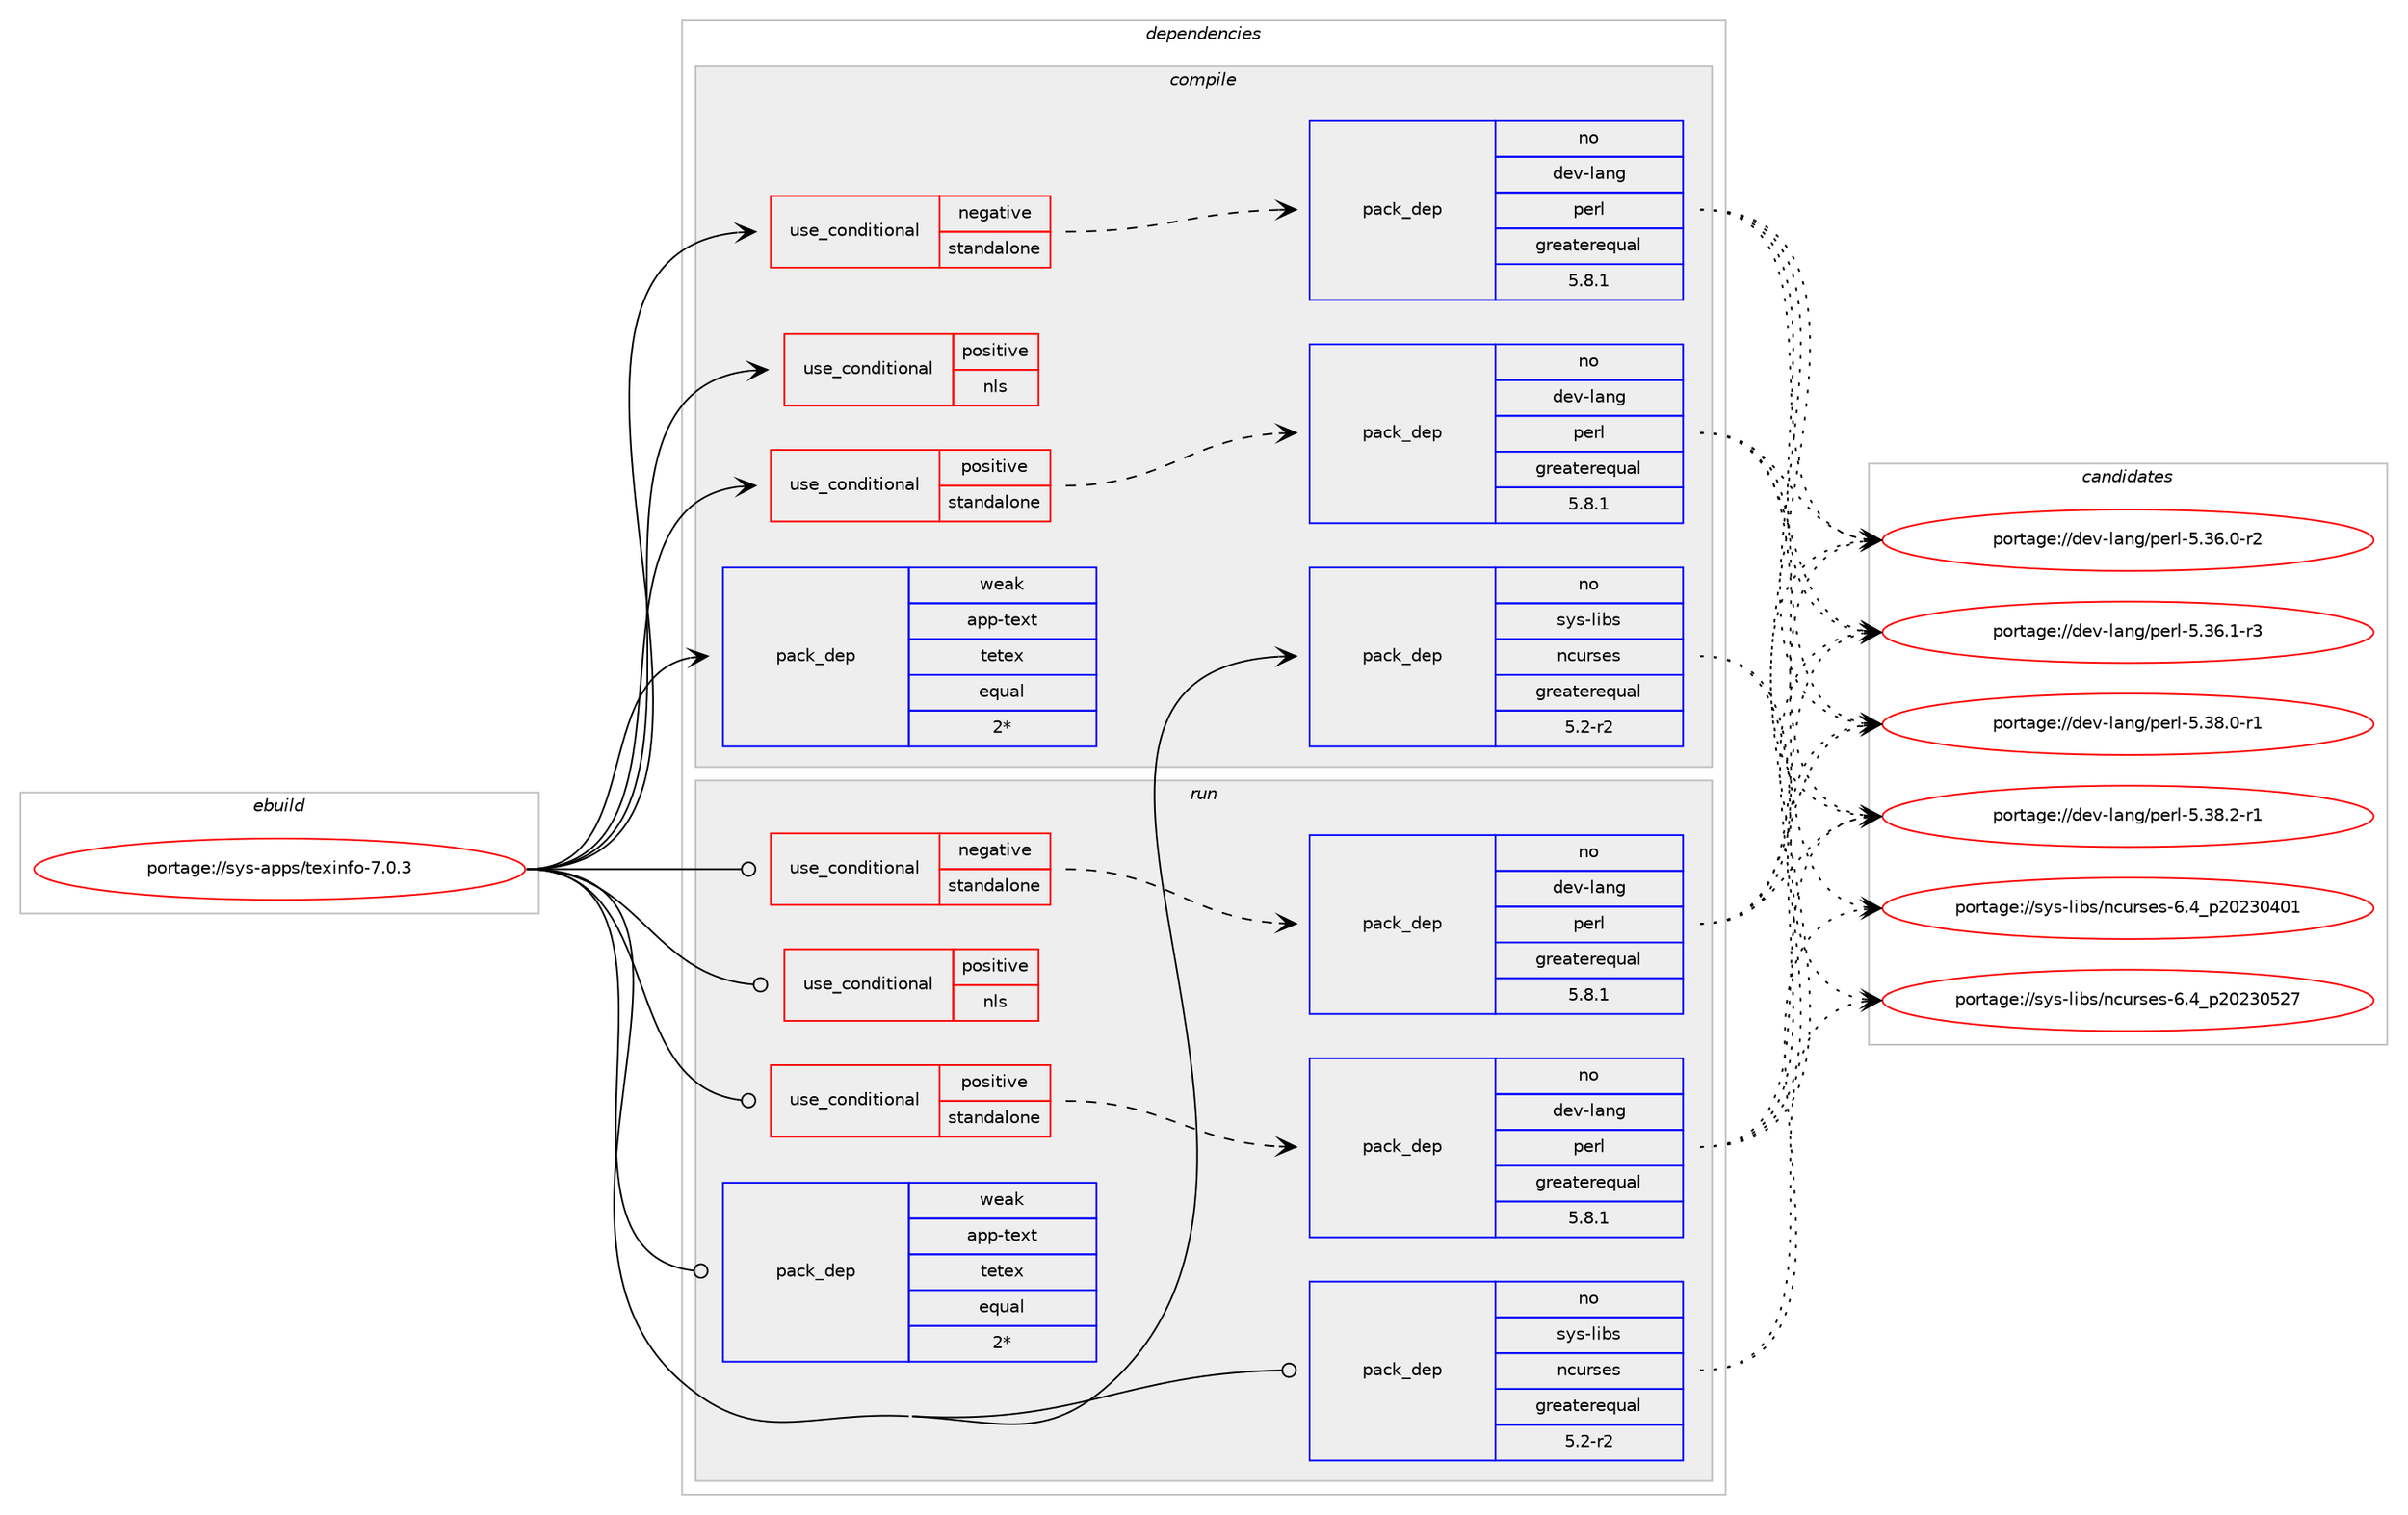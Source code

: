 digraph prolog {

# *************
# Graph options
# *************

newrank=true;
concentrate=true;
compound=true;
graph [rankdir=LR,fontname=Helvetica,fontsize=10,ranksep=1.5];#, ranksep=2.5, nodesep=0.2];
edge  [arrowhead=vee];
node  [fontname=Helvetica,fontsize=10];

# **********
# The ebuild
# **********

subgraph cluster_leftcol {
color=gray;
rank=same;
label=<<i>ebuild</i>>;
id [label="portage://sys-apps/texinfo-7.0.3", color=red, width=4, href="../sys-apps/texinfo-7.0.3.svg"];
}

# ****************
# The dependencies
# ****************

subgraph cluster_midcol {
color=gray;
label=<<i>dependencies</i>>;
subgraph cluster_compile {
fillcolor="#eeeeee";
style=filled;
label=<<i>compile</i>>;
subgraph cond13251 {
dependency19678 [label=<<TABLE BORDER="0" CELLBORDER="1" CELLSPACING="0" CELLPADDING="4"><TR><TD ROWSPAN="3" CELLPADDING="10">use_conditional</TD></TR><TR><TD>negative</TD></TR><TR><TD>standalone</TD></TR></TABLE>>, shape=none, color=red];
subgraph pack6248 {
dependency19679 [label=<<TABLE BORDER="0" CELLBORDER="1" CELLSPACING="0" CELLPADDING="4" WIDTH="220"><TR><TD ROWSPAN="6" CELLPADDING="30">pack_dep</TD></TR><TR><TD WIDTH="110">no</TD></TR><TR><TD>dev-lang</TD></TR><TR><TD>perl</TD></TR><TR><TD>greaterequal</TD></TR><TR><TD>5.8.1</TD></TR></TABLE>>, shape=none, color=blue];
}
dependency19678:e -> dependency19679:w [weight=20,style="dashed",arrowhead="vee"];
}
id:e -> dependency19678:w [weight=20,style="solid",arrowhead="vee"];
subgraph cond13252 {
dependency19680 [label=<<TABLE BORDER="0" CELLBORDER="1" CELLSPACING="0" CELLPADDING="4"><TR><TD ROWSPAN="3" CELLPADDING="10">use_conditional</TD></TR><TR><TD>positive</TD></TR><TR><TD>nls</TD></TR></TABLE>>, shape=none, color=red];
# *** BEGIN UNKNOWN DEPENDENCY TYPE (TODO) ***
# dependency19680 -> package_dependency(portage://sys-apps/texinfo-7.0.3,install,no,virtual,libintl,none,[,,],[],[])
# *** END UNKNOWN DEPENDENCY TYPE (TODO) ***

}
id:e -> dependency19680:w [weight=20,style="solid",arrowhead="vee"];
subgraph cond13253 {
dependency19681 [label=<<TABLE BORDER="0" CELLBORDER="1" CELLSPACING="0" CELLPADDING="4"><TR><TD ROWSPAN="3" CELLPADDING="10">use_conditional</TD></TR><TR><TD>positive</TD></TR><TR><TD>standalone</TD></TR></TABLE>>, shape=none, color=red];
subgraph pack6249 {
dependency19682 [label=<<TABLE BORDER="0" CELLBORDER="1" CELLSPACING="0" CELLPADDING="4" WIDTH="220"><TR><TD ROWSPAN="6" CELLPADDING="30">pack_dep</TD></TR><TR><TD WIDTH="110">no</TD></TR><TR><TD>dev-lang</TD></TR><TR><TD>perl</TD></TR><TR><TD>greaterequal</TD></TR><TR><TD>5.8.1</TD></TR></TABLE>>, shape=none, color=blue];
}
dependency19681:e -> dependency19682:w [weight=20,style="dashed",arrowhead="vee"];
}
id:e -> dependency19681:w [weight=20,style="solid",arrowhead="vee"];
subgraph pack6250 {
dependency19683 [label=<<TABLE BORDER="0" CELLBORDER="1" CELLSPACING="0" CELLPADDING="4" WIDTH="220"><TR><TD ROWSPAN="6" CELLPADDING="30">pack_dep</TD></TR><TR><TD WIDTH="110">no</TD></TR><TR><TD>sys-libs</TD></TR><TR><TD>ncurses</TD></TR><TR><TD>greaterequal</TD></TR><TR><TD>5.2-r2</TD></TR></TABLE>>, shape=none, color=blue];
}
id:e -> dependency19683:w [weight=20,style="solid",arrowhead="vee"];
# *** BEGIN UNKNOWN DEPENDENCY TYPE (TODO) ***
# id -> package_dependency(portage://sys-apps/texinfo-7.0.3,install,no,virtual,perl-Data-Dumper,none,[,,],[],[])
# *** END UNKNOWN DEPENDENCY TYPE (TODO) ***

# *** BEGIN UNKNOWN DEPENDENCY TYPE (TODO) ***
# id -> package_dependency(portage://sys-apps/texinfo-7.0.3,install,no,virtual,perl-Encode,none,[,,],[],[])
# *** END UNKNOWN DEPENDENCY TYPE (TODO) ***

subgraph pack6251 {
dependency19684 [label=<<TABLE BORDER="0" CELLBORDER="1" CELLSPACING="0" CELLPADDING="4" WIDTH="220"><TR><TD ROWSPAN="6" CELLPADDING="30">pack_dep</TD></TR><TR><TD WIDTH="110">weak</TD></TR><TR><TD>app-text</TD></TR><TR><TD>tetex</TD></TR><TR><TD>equal</TD></TR><TR><TD>2*</TD></TR></TABLE>>, shape=none, color=blue];
}
id:e -> dependency19684:w [weight=20,style="solid",arrowhead="vee"];
}
subgraph cluster_compileandrun {
fillcolor="#eeeeee";
style=filled;
label=<<i>compile and run</i>>;
}
subgraph cluster_run {
fillcolor="#eeeeee";
style=filled;
label=<<i>run</i>>;
subgraph cond13254 {
dependency19685 [label=<<TABLE BORDER="0" CELLBORDER="1" CELLSPACING="0" CELLPADDING="4"><TR><TD ROWSPAN="3" CELLPADDING="10">use_conditional</TD></TR><TR><TD>negative</TD></TR><TR><TD>standalone</TD></TR></TABLE>>, shape=none, color=red];
subgraph pack6252 {
dependency19686 [label=<<TABLE BORDER="0" CELLBORDER="1" CELLSPACING="0" CELLPADDING="4" WIDTH="220"><TR><TD ROWSPAN="6" CELLPADDING="30">pack_dep</TD></TR><TR><TD WIDTH="110">no</TD></TR><TR><TD>dev-lang</TD></TR><TR><TD>perl</TD></TR><TR><TD>greaterequal</TD></TR><TR><TD>5.8.1</TD></TR></TABLE>>, shape=none, color=blue];
}
dependency19685:e -> dependency19686:w [weight=20,style="dashed",arrowhead="vee"];
}
id:e -> dependency19685:w [weight=20,style="solid",arrowhead="odot"];
subgraph cond13255 {
dependency19687 [label=<<TABLE BORDER="0" CELLBORDER="1" CELLSPACING="0" CELLPADDING="4"><TR><TD ROWSPAN="3" CELLPADDING="10">use_conditional</TD></TR><TR><TD>positive</TD></TR><TR><TD>nls</TD></TR></TABLE>>, shape=none, color=red];
# *** BEGIN UNKNOWN DEPENDENCY TYPE (TODO) ***
# dependency19687 -> package_dependency(portage://sys-apps/texinfo-7.0.3,run,no,virtual,libintl,none,[,,],[],[])
# *** END UNKNOWN DEPENDENCY TYPE (TODO) ***

}
id:e -> dependency19687:w [weight=20,style="solid",arrowhead="odot"];
subgraph cond13256 {
dependency19688 [label=<<TABLE BORDER="0" CELLBORDER="1" CELLSPACING="0" CELLPADDING="4"><TR><TD ROWSPAN="3" CELLPADDING="10">use_conditional</TD></TR><TR><TD>positive</TD></TR><TR><TD>standalone</TD></TR></TABLE>>, shape=none, color=red];
subgraph pack6253 {
dependency19689 [label=<<TABLE BORDER="0" CELLBORDER="1" CELLSPACING="0" CELLPADDING="4" WIDTH="220"><TR><TD ROWSPAN="6" CELLPADDING="30">pack_dep</TD></TR><TR><TD WIDTH="110">no</TD></TR><TR><TD>dev-lang</TD></TR><TR><TD>perl</TD></TR><TR><TD>greaterequal</TD></TR><TR><TD>5.8.1</TD></TR></TABLE>>, shape=none, color=blue];
}
dependency19688:e -> dependency19689:w [weight=20,style="dashed",arrowhead="vee"];
}
id:e -> dependency19688:w [weight=20,style="solid",arrowhead="odot"];
subgraph pack6254 {
dependency19690 [label=<<TABLE BORDER="0" CELLBORDER="1" CELLSPACING="0" CELLPADDING="4" WIDTH="220"><TR><TD ROWSPAN="6" CELLPADDING="30">pack_dep</TD></TR><TR><TD WIDTH="110">no</TD></TR><TR><TD>sys-libs</TD></TR><TR><TD>ncurses</TD></TR><TR><TD>greaterequal</TD></TR><TR><TD>5.2-r2</TD></TR></TABLE>>, shape=none, color=blue];
}
id:e -> dependency19690:w [weight=20,style="solid",arrowhead="odot"];
# *** BEGIN UNKNOWN DEPENDENCY TYPE (TODO) ***
# id -> package_dependency(portage://sys-apps/texinfo-7.0.3,run,no,virtual,perl-Data-Dumper,none,[,,],[],[])
# *** END UNKNOWN DEPENDENCY TYPE (TODO) ***

# *** BEGIN UNKNOWN DEPENDENCY TYPE (TODO) ***
# id -> package_dependency(portage://sys-apps/texinfo-7.0.3,run,no,virtual,perl-Encode,none,[,,],[],[])
# *** END UNKNOWN DEPENDENCY TYPE (TODO) ***

subgraph pack6255 {
dependency19691 [label=<<TABLE BORDER="0" CELLBORDER="1" CELLSPACING="0" CELLPADDING="4" WIDTH="220"><TR><TD ROWSPAN="6" CELLPADDING="30">pack_dep</TD></TR><TR><TD WIDTH="110">weak</TD></TR><TR><TD>app-text</TD></TR><TR><TD>tetex</TD></TR><TR><TD>equal</TD></TR><TR><TD>2*</TD></TR></TABLE>>, shape=none, color=blue];
}
id:e -> dependency19691:w [weight=20,style="solid",arrowhead="odot"];
}
}

# **************
# The candidates
# **************

subgraph cluster_choices {
rank=same;
color=gray;
label=<<i>candidates</i>>;

subgraph choice6248 {
color=black;
nodesep=1;
choice100101118451089711010347112101114108455346515446484511450 [label="portage://dev-lang/perl-5.36.0-r2", color=red, width=4,href="../dev-lang/perl-5.36.0-r2.svg"];
choice100101118451089711010347112101114108455346515446494511451 [label="portage://dev-lang/perl-5.36.1-r3", color=red, width=4,href="../dev-lang/perl-5.36.1-r3.svg"];
choice100101118451089711010347112101114108455346515646484511449 [label="portage://dev-lang/perl-5.38.0-r1", color=red, width=4,href="../dev-lang/perl-5.38.0-r1.svg"];
choice100101118451089711010347112101114108455346515646504511449 [label="portage://dev-lang/perl-5.38.2-r1", color=red, width=4,href="../dev-lang/perl-5.38.2-r1.svg"];
dependency19679:e -> choice100101118451089711010347112101114108455346515446484511450:w [style=dotted,weight="100"];
dependency19679:e -> choice100101118451089711010347112101114108455346515446494511451:w [style=dotted,weight="100"];
dependency19679:e -> choice100101118451089711010347112101114108455346515646484511449:w [style=dotted,weight="100"];
dependency19679:e -> choice100101118451089711010347112101114108455346515646504511449:w [style=dotted,weight="100"];
}
subgraph choice6249 {
color=black;
nodesep=1;
choice100101118451089711010347112101114108455346515446484511450 [label="portage://dev-lang/perl-5.36.0-r2", color=red, width=4,href="../dev-lang/perl-5.36.0-r2.svg"];
choice100101118451089711010347112101114108455346515446494511451 [label="portage://dev-lang/perl-5.36.1-r3", color=red, width=4,href="../dev-lang/perl-5.36.1-r3.svg"];
choice100101118451089711010347112101114108455346515646484511449 [label="portage://dev-lang/perl-5.38.0-r1", color=red, width=4,href="../dev-lang/perl-5.38.0-r1.svg"];
choice100101118451089711010347112101114108455346515646504511449 [label="portage://dev-lang/perl-5.38.2-r1", color=red, width=4,href="../dev-lang/perl-5.38.2-r1.svg"];
dependency19682:e -> choice100101118451089711010347112101114108455346515446484511450:w [style=dotted,weight="100"];
dependency19682:e -> choice100101118451089711010347112101114108455346515446494511451:w [style=dotted,weight="100"];
dependency19682:e -> choice100101118451089711010347112101114108455346515646484511449:w [style=dotted,weight="100"];
dependency19682:e -> choice100101118451089711010347112101114108455346515646504511449:w [style=dotted,weight="100"];
}
subgraph choice6250 {
color=black;
nodesep=1;
choice1151211154510810598115471109911711411510111545544652951125048505148524849 [label="portage://sys-libs/ncurses-6.4_p20230401", color=red, width=4,href="../sys-libs/ncurses-6.4_p20230401.svg"];
choice1151211154510810598115471109911711411510111545544652951125048505148535055 [label="portage://sys-libs/ncurses-6.4_p20230527", color=red, width=4,href="../sys-libs/ncurses-6.4_p20230527.svg"];
dependency19683:e -> choice1151211154510810598115471109911711411510111545544652951125048505148524849:w [style=dotted,weight="100"];
dependency19683:e -> choice1151211154510810598115471109911711411510111545544652951125048505148535055:w [style=dotted,weight="100"];
}
subgraph choice6251 {
color=black;
nodesep=1;
}
subgraph choice6252 {
color=black;
nodesep=1;
choice100101118451089711010347112101114108455346515446484511450 [label="portage://dev-lang/perl-5.36.0-r2", color=red, width=4,href="../dev-lang/perl-5.36.0-r2.svg"];
choice100101118451089711010347112101114108455346515446494511451 [label="portage://dev-lang/perl-5.36.1-r3", color=red, width=4,href="../dev-lang/perl-5.36.1-r3.svg"];
choice100101118451089711010347112101114108455346515646484511449 [label="portage://dev-lang/perl-5.38.0-r1", color=red, width=4,href="../dev-lang/perl-5.38.0-r1.svg"];
choice100101118451089711010347112101114108455346515646504511449 [label="portage://dev-lang/perl-5.38.2-r1", color=red, width=4,href="../dev-lang/perl-5.38.2-r1.svg"];
dependency19686:e -> choice100101118451089711010347112101114108455346515446484511450:w [style=dotted,weight="100"];
dependency19686:e -> choice100101118451089711010347112101114108455346515446494511451:w [style=dotted,weight="100"];
dependency19686:e -> choice100101118451089711010347112101114108455346515646484511449:w [style=dotted,weight="100"];
dependency19686:e -> choice100101118451089711010347112101114108455346515646504511449:w [style=dotted,weight="100"];
}
subgraph choice6253 {
color=black;
nodesep=1;
choice100101118451089711010347112101114108455346515446484511450 [label="portage://dev-lang/perl-5.36.0-r2", color=red, width=4,href="../dev-lang/perl-5.36.0-r2.svg"];
choice100101118451089711010347112101114108455346515446494511451 [label="portage://dev-lang/perl-5.36.1-r3", color=red, width=4,href="../dev-lang/perl-5.36.1-r3.svg"];
choice100101118451089711010347112101114108455346515646484511449 [label="portage://dev-lang/perl-5.38.0-r1", color=red, width=4,href="../dev-lang/perl-5.38.0-r1.svg"];
choice100101118451089711010347112101114108455346515646504511449 [label="portage://dev-lang/perl-5.38.2-r1", color=red, width=4,href="../dev-lang/perl-5.38.2-r1.svg"];
dependency19689:e -> choice100101118451089711010347112101114108455346515446484511450:w [style=dotted,weight="100"];
dependency19689:e -> choice100101118451089711010347112101114108455346515446494511451:w [style=dotted,weight="100"];
dependency19689:e -> choice100101118451089711010347112101114108455346515646484511449:w [style=dotted,weight="100"];
dependency19689:e -> choice100101118451089711010347112101114108455346515646504511449:w [style=dotted,weight="100"];
}
subgraph choice6254 {
color=black;
nodesep=1;
choice1151211154510810598115471109911711411510111545544652951125048505148524849 [label="portage://sys-libs/ncurses-6.4_p20230401", color=red, width=4,href="../sys-libs/ncurses-6.4_p20230401.svg"];
choice1151211154510810598115471109911711411510111545544652951125048505148535055 [label="portage://sys-libs/ncurses-6.4_p20230527", color=red, width=4,href="../sys-libs/ncurses-6.4_p20230527.svg"];
dependency19690:e -> choice1151211154510810598115471109911711411510111545544652951125048505148524849:w [style=dotted,weight="100"];
dependency19690:e -> choice1151211154510810598115471109911711411510111545544652951125048505148535055:w [style=dotted,weight="100"];
}
subgraph choice6255 {
color=black;
nodesep=1;
}
}

}

